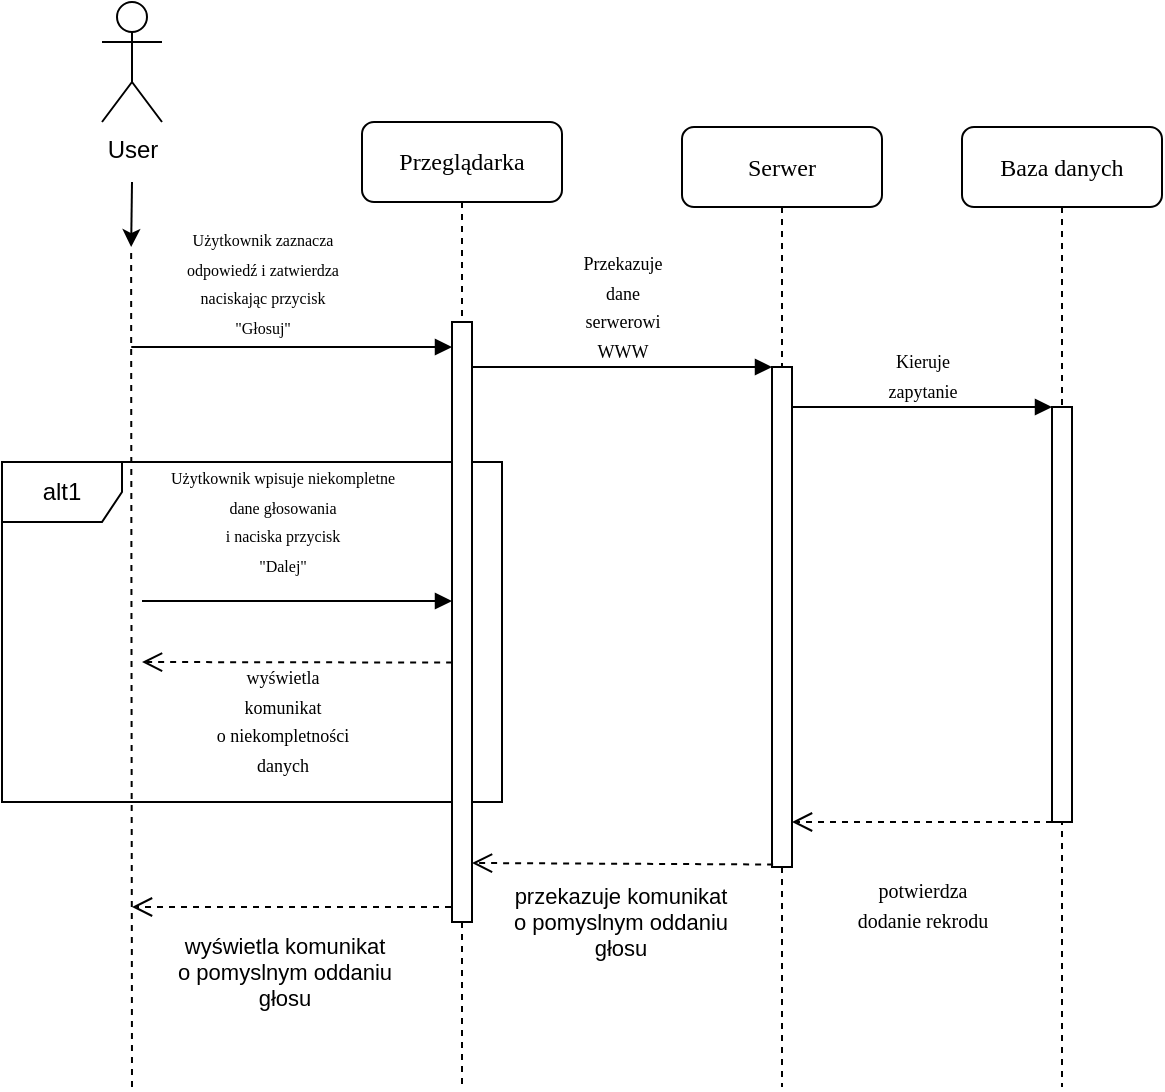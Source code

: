 <mxfile version="14.5.1" type="device"><diagram name="Page-1" id="13e1069c-82ec-6db2-03f1-153e76fe0fe0"><mxGraphModel dx="2282" dy="764" grid="1" gridSize="10" guides="1" tooltips="1" connect="1" arrows="1" fold="1" page="1" pageScale="1" pageWidth="1100" pageHeight="850" background="#ffffff" math="0" shadow="0"><root><mxCell id="0"/><mxCell id="1" parent="0"/><mxCell id="uwOmuTU7e5QJZ_P03qEk-1" value="alt1" style="shape=umlFrame;whiteSpace=wrap;html=1;" vertex="1" parent="1"><mxGeometry x="-1070" y="250" width="250" height="170" as="geometry"/></mxCell><mxCell id="uwOmuTU7e5QJZ_P03qEk-2" value="Przeglądarka" style="shape=umlLifeline;perimeter=lifelinePerimeter;whiteSpace=wrap;html=1;container=1;collapsible=0;recursiveResize=0;outlineConnect=0;rounded=1;shadow=0;comic=0;labelBackgroundColor=none;strokeWidth=1;fontFamily=Verdana;fontSize=12;align=center;" vertex="1" parent="1"><mxGeometry x="-890" y="80" width="100" height="482.5" as="geometry"/></mxCell><mxCell id="uwOmuTU7e5QJZ_P03qEk-3" value="" style="html=1;points=[];perimeter=orthogonalPerimeter;rounded=0;shadow=0;comic=0;labelBackgroundColor=none;strokeWidth=1;fontFamily=Verdana;fontSize=12;align=center;" vertex="1" parent="uwOmuTU7e5QJZ_P03qEk-2"><mxGeometry x="45" y="100" width="10" height="300" as="geometry"/></mxCell><mxCell id="uwOmuTU7e5QJZ_P03qEk-4" value="Serwer" style="shape=umlLifeline;perimeter=lifelinePerimeter;whiteSpace=wrap;html=1;container=1;collapsible=0;recursiveResize=0;outlineConnect=0;rounded=1;shadow=0;comic=0;labelBackgroundColor=none;strokeWidth=1;fontFamily=Verdana;fontSize=12;align=center;" vertex="1" parent="1"><mxGeometry x="-730" y="82.5" width="100" height="480" as="geometry"/></mxCell><mxCell id="uwOmuTU7e5QJZ_P03qEk-5" value="" style="html=1;points=[];perimeter=orthogonalPerimeter;rounded=0;shadow=0;comic=0;labelBackgroundColor=none;strokeWidth=1;fontFamily=Verdana;fontSize=12;align=center;" vertex="1" parent="uwOmuTU7e5QJZ_P03qEk-4"><mxGeometry x="45" y="120" width="10" height="250" as="geometry"/></mxCell><mxCell id="uwOmuTU7e5QJZ_P03qEk-6" value="Baza danych" style="shape=umlLifeline;perimeter=lifelinePerimeter;whiteSpace=wrap;html=1;container=1;collapsible=0;recursiveResize=0;outlineConnect=0;rounded=1;shadow=0;comic=0;labelBackgroundColor=none;strokeWidth=1;fontFamily=Verdana;fontSize=12;align=center;" vertex="1" parent="1"><mxGeometry x="-590" y="82.5" width="100" height="480" as="geometry"/></mxCell><mxCell id="uwOmuTU7e5QJZ_P03qEk-7" value="" style="html=1;points=[];perimeter=orthogonalPerimeter;rounded=0;shadow=0;comic=0;labelBackgroundColor=none;strokeWidth=1;fontFamily=Verdana;fontSize=12;align=center;" vertex="1" parent="1"><mxGeometry x="-545" y="222.5" width="10" height="207.5" as="geometry"/></mxCell><mxCell id="uwOmuTU7e5QJZ_P03qEk-8" value="&lt;font style=&quot;font-size: 9px&quot;&gt;Kieruje&lt;br&gt;zapytanie&lt;br&gt;&lt;/font&gt;" style="html=1;verticalAlign=bottom;endArrow=block;labelBackgroundColor=none;fontFamily=Verdana;fontSize=12;edgeStyle=elbowEdgeStyle;elbow=vertical;" edge="1" parent="1" target="uwOmuTU7e5QJZ_P03qEk-7"><mxGeometry relative="1" as="geometry"><mxPoint x="-675" y="222.5" as="sourcePoint"/><Array as="points"><mxPoint x="-670" y="222.5"/></Array></mxGeometry></mxCell><mxCell id="uwOmuTU7e5QJZ_P03qEk-9" value="&lt;font style=&quot;font-size: 8px&quot;&gt;Użytkownik wpisuje niekompletne&lt;br&gt;dane głosowania&lt;br&gt;i naciska przycisk&lt;br&gt;&quot;Dalej&quot;&lt;br&gt;&lt;/font&gt;" style="html=1;verticalAlign=bottom;endArrow=block;labelBackgroundColor=none;fontFamily=Verdana;fontSize=12;edgeStyle=elbowEdgeStyle;elbow=vertical;" edge="1" parent="1"><mxGeometry x="-0.097" y="10" relative="1" as="geometry"><mxPoint x="-1000" y="319.5" as="sourcePoint"/><mxPoint as="offset"/><Array as="points"><mxPoint x="-920" y="319.5"/><mxPoint x="-1010" y="222"/></Array><mxPoint x="-845" y="319.5" as="targetPoint"/></mxGeometry></mxCell><mxCell id="uwOmuTU7e5QJZ_P03qEk-10" value="&lt;font style=&quot;font-size: 9px&quot;&gt;Przekazuje&lt;br&gt;dane&lt;br&gt;serwerowi&lt;br&gt;WWW&lt;/font&gt;" style="html=1;verticalAlign=bottom;endArrow=block;entryX=0;entryY=0;labelBackgroundColor=none;fontFamily=Verdana;fontSize=12;edgeStyle=elbowEdgeStyle;elbow=vertical;" edge="1" parent="1" source="uwOmuTU7e5QJZ_P03qEk-3"><mxGeometry relative="1" as="geometry"><mxPoint x="-760" y="202.5" as="sourcePoint"/><mxPoint x="-685" y="202.5" as="targetPoint"/></mxGeometry></mxCell><mxCell id="uwOmuTU7e5QJZ_P03qEk-11" value="" style="edgeStyle=orthogonalEdgeStyle;rounded=0;orthogonalLoop=1;jettySize=auto;html=1;" edge="1" parent="1"><mxGeometry relative="1" as="geometry"><mxPoint x="-1005.42" y="142.5" as="targetPoint"/><mxPoint x="-1005" y="110" as="sourcePoint"/></mxGeometry></mxCell><mxCell id="uwOmuTU7e5QJZ_P03qEk-12" value="" style="endArrow=none;dashed=1;html=1;" edge="1" parent="1"><mxGeometry width="50" height="50" relative="1" as="geometry"><mxPoint x="-1005" y="562.5" as="sourcePoint"/><mxPoint x="-1005.42" y="142.5" as="targetPoint"/><Array as="points"><mxPoint x="-1005.42" y="182.5"/></Array></mxGeometry></mxCell><mxCell id="uwOmuTU7e5QJZ_P03qEk-13" value="&lt;font style=&quot;font-size: 10px&quot;&gt;potwierdza&lt;br&gt;dodanie rekrodu&lt;br&gt;&lt;/font&gt;" style="html=1;verticalAlign=bottom;endArrow=open;dashed=1;endSize=8;labelBackgroundColor=none;fontFamily=Verdana;fontSize=12;edgeStyle=elbowEdgeStyle;elbow=vertical;" edge="1" parent="1" target="uwOmuTU7e5QJZ_P03qEk-5"><mxGeometry y="58" relative="1" as="geometry"><mxPoint x="-670" y="592.5" as="targetPoint"/><Array as="points"><mxPoint x="-630" y="430"/><mxPoint x="-545" y="422.5"/><mxPoint x="-570" y="582.5"/><mxPoint x="-610" y="522.5"/><mxPoint x="-600" y="442.5"/><mxPoint x="-560" y="432.5"/><mxPoint x="-605" y="402.5"/><mxPoint x="-605" y="352.5"/></Array><mxPoint x="-545" y="430" as="sourcePoint"/><mxPoint as="offset"/></mxGeometry></mxCell><mxCell id="uwOmuTU7e5QJZ_P03qEk-14" value="" style="html=1;verticalAlign=bottom;endArrow=open;dashed=1;endSize=8;labelBackgroundColor=none;fontFamily=Verdana;fontSize=12;edgeStyle=elbowEdgeStyle;elbow=vertical;exitX=0.056;exitY=0.995;exitDx=0;exitDy=0;exitPerimeter=0;" edge="1" parent="1" source="uwOmuTU7e5QJZ_P03qEk-5" target="uwOmuTU7e5QJZ_P03qEk-3"><mxGeometry x="0.029" y="30" relative="1" as="geometry"><mxPoint x="-830.003" y="427.5" as="targetPoint"/><Array as="points"><mxPoint x="-740" y="450.5"/><mxPoint x="-770" y="622.5"/><mxPoint x="-740" y="542.5"/><mxPoint x="-750" y="452.5"/><mxPoint x="-720" y="402.5"/><mxPoint x="-780" y="422.5"/><mxPoint x="-710" y="407.5"/><mxPoint x="-754.67" y="427.5"/></Array><mxPoint x="-690" y="451" as="sourcePoint"/><mxPoint as="offset"/></mxGeometry></mxCell><mxCell id="uwOmuTU7e5QJZ_P03qEk-15" value="przekazuje komunikat&lt;br&gt;o pomyslnym oddaniu&lt;br&gt;głosu" style="edgeLabel;html=1;align=center;verticalAlign=middle;resizable=0;points=[];" vertex="1" connectable="0" parent="uwOmuTU7e5QJZ_P03qEk-14"><mxGeometry x="-0.064" y="3" relative="1" as="geometry"><mxPoint x="-7" y="26.5" as="offset"/></mxGeometry></mxCell><mxCell id="uwOmuTU7e5QJZ_P03qEk-16" value="&lt;font style=&quot;font-size: 9px&quot;&gt;wyświetla&lt;br&gt;komunikat&lt;br&gt;o niekompletności&lt;br&gt;danych&lt;br&gt;&lt;/font&gt;" style="html=1;verticalAlign=bottom;endArrow=open;dashed=1;endSize=8;labelBackgroundColor=none;fontFamily=Verdana;fontSize=12;edgeStyle=elbowEdgeStyle;elbow=vertical;" edge="1" parent="1"><mxGeometry x="0.099" y="60" relative="1" as="geometry"><mxPoint x="-1000" y="350" as="targetPoint"/><Array as="points"><mxPoint x="-874.93" y="350"/><mxPoint x="-874.93" y="340"/><mxPoint x="-874.93" y="350"/><mxPoint x="-874.93" y="310"/><mxPoint x="-914.93" y="350"/></Array><mxPoint x="-844.93" y="350.29" as="sourcePoint"/><mxPoint as="offset"/></mxGeometry></mxCell><mxCell id="uwOmuTU7e5QJZ_P03qEk-17" value="" style="html=1;verticalAlign=bottom;endArrow=open;dashed=1;endSize=8;labelBackgroundColor=none;fontFamily=Verdana;fontSize=12;edgeStyle=elbowEdgeStyle;elbow=vertical;" edge="1" parent="1"><mxGeometry x="0.029" y="30" relative="1" as="geometry"><mxPoint x="-1005" y="473" as="targetPoint"/><Array as="points"><mxPoint x="-935" y="472.5"/><mxPoint x="-905" y="392.5"/><mxPoint x="-915" y="302.5"/><mxPoint x="-885" y="252.5"/><mxPoint x="-945" y="272.5"/><mxPoint x="-875" y="257.5"/><mxPoint x="-919.67" y="277.5"/></Array><mxPoint x="-845.5" y="472.5" as="sourcePoint"/><mxPoint as="offset"/></mxGeometry></mxCell><object label="User&lt;br&gt;" id="uwOmuTU7e5QJZ_P03qEk-18"><mxCell style="shape=umlActor;verticalLabelPosition=bottom;verticalAlign=top;html=1;" vertex="1" parent="1"><mxGeometry x="-1020" y="20" width="30" height="60" as="geometry"/></mxCell></object><mxCell id="uwOmuTU7e5QJZ_P03qEk-19" value="&lt;font style=&quot;font-size: 8px&quot;&gt;Użytkownik zaznacza&lt;br&gt;odpowiedź i zatwierdza&lt;br&gt;naciskając przycisk&lt;br&gt;&quot;Głosuj&quot;&lt;br&gt;&lt;/font&gt;" style="html=1;verticalAlign=bottom;endArrow=block;labelBackgroundColor=none;fontFamily=Verdana;fontSize=12;edgeStyle=elbowEdgeStyle;elbow=vertical;" edge="1" parent="1"><mxGeometry x="-0.027" y="3" relative="1" as="geometry"><mxPoint x="-990" y="192.5" as="sourcePoint"/><mxPoint y="1" as="offset"/><Array as="points"><mxPoint x="-1010" y="192.5"/></Array><mxPoint x="-845" y="192.5" as="targetPoint"/></mxGeometry></mxCell><mxCell id="uwOmuTU7e5QJZ_P03qEk-20" value="wyświetla komunikat&lt;br&gt;o pomyslnym oddaniu&lt;br&gt;głosu" style="edgeLabel;html=1;align=center;verticalAlign=middle;resizable=0;points=[];" vertex="1" connectable="0" parent="1"><mxGeometry x="-751.523" y="480.0" as="geometry"><mxPoint x="-178" y="25" as="offset"/></mxGeometry></mxCell></root></mxGraphModel></diagram></mxfile>